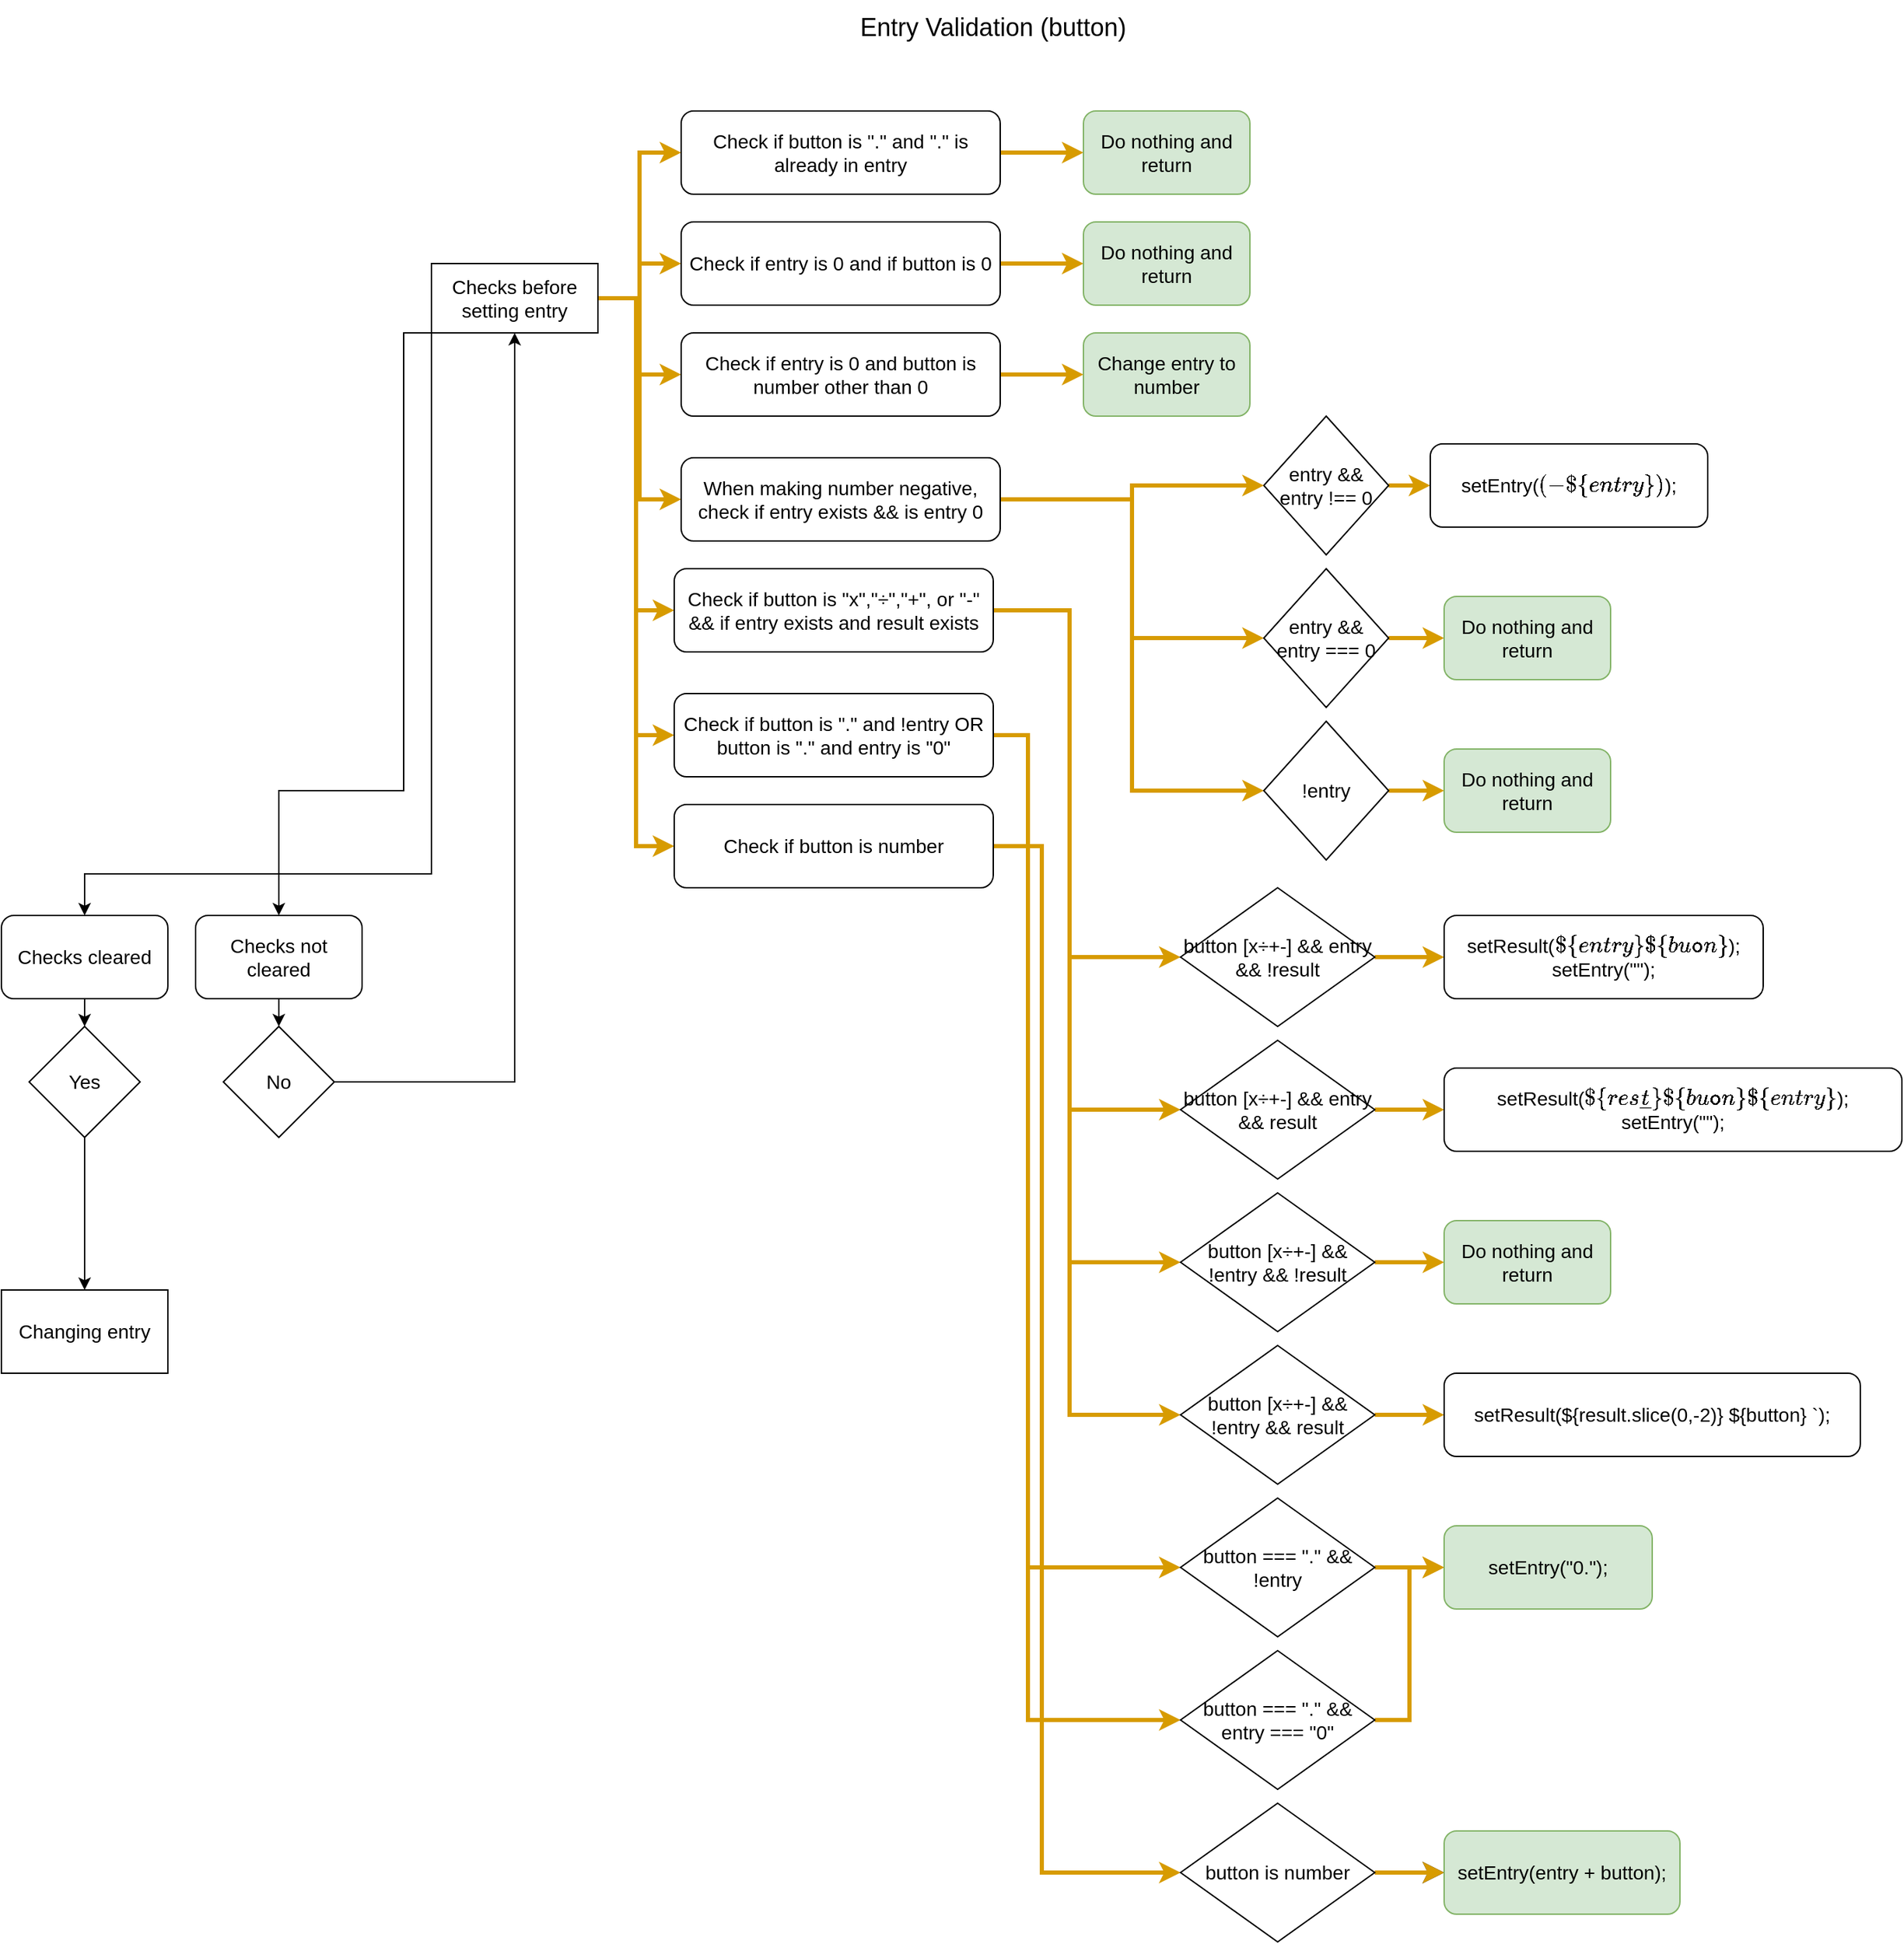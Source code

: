 <mxfile version="17.2.4" type="github">
  <diagram id="TZoMnfLU2BDx9-k30hga" name="Page-1">
    <mxGraphModel dx="2023" dy="682" grid="1" gridSize="10" guides="1" tooltips="1" connect="1" arrows="1" fold="1" page="1" pageScale="1" pageWidth="850" pageHeight="1100" math="0" shadow="0">
      <root>
        <mxCell id="0" />
        <mxCell id="1" parent="0" />
        <mxCell id="1ex6nhGH8Mem6hA5X4y0-2" value="Entry Validation (button)" style="text;html=1;strokeColor=none;fillColor=none;align=center;verticalAlign=middle;whiteSpace=wrap;rounded=0;fontSize=18;" vertex="1" parent="1">
          <mxGeometry x="325" y="40" width="200" height="40" as="geometry" />
        </mxCell>
        <mxCell id="1ex6nhGH8Mem6hA5X4y0-11" style="edgeStyle=orthogonalEdgeStyle;rounded=0;orthogonalLoop=1;jettySize=auto;html=1;exitX=1;exitY=0.5;exitDx=0;exitDy=0;entryX=0;entryY=0.5;entryDx=0;entryDy=0;fontSize=14;fillColor=#ffe6cc;strokeColor=#d79b00;strokeWidth=3;" edge="1" parent="1" source="1ex6nhGH8Mem6hA5X4y0-3" target="1ex6nhGH8Mem6hA5X4y0-8">
          <mxGeometry relative="1" as="geometry" />
        </mxCell>
        <mxCell id="1ex6nhGH8Mem6hA5X4y0-16" style="edgeStyle=orthogonalEdgeStyle;rounded=0;orthogonalLoop=1;jettySize=auto;html=1;exitX=1;exitY=0.5;exitDx=0;exitDy=0;entryX=0;entryY=0.5;entryDx=0;entryDy=0;fontSize=14;fillColor=#ffe6cc;strokeColor=#d79b00;strokeWidth=3;" edge="1" parent="1" source="1ex6nhGH8Mem6hA5X4y0-3" target="1ex6nhGH8Mem6hA5X4y0-15">
          <mxGeometry relative="1" as="geometry" />
        </mxCell>
        <mxCell id="1ex6nhGH8Mem6hA5X4y0-28" style="edgeStyle=orthogonalEdgeStyle;rounded=0;orthogonalLoop=1;jettySize=auto;html=1;exitX=1;exitY=0.5;exitDx=0;exitDy=0;entryX=0;entryY=0.5;entryDx=0;entryDy=0;fontSize=14;fillColor=#ffe6cc;strokeColor=#d79b00;strokeWidth=3;" edge="1" parent="1" source="1ex6nhGH8Mem6hA5X4y0-3" target="1ex6nhGH8Mem6hA5X4y0-27">
          <mxGeometry relative="1" as="geometry" />
        </mxCell>
        <mxCell id="1ex6nhGH8Mem6hA5X4y0-29" style="edgeStyle=orthogonalEdgeStyle;rounded=0;orthogonalLoop=1;jettySize=auto;html=1;exitX=1;exitY=0.5;exitDx=0;exitDy=0;entryX=0;entryY=0.5;entryDx=0;entryDy=0;fontSize=14;fillColor=#ffe6cc;strokeColor=#d79b00;strokeWidth=3;" edge="1" parent="1" source="1ex6nhGH8Mem6hA5X4y0-3" target="1ex6nhGH8Mem6hA5X4y0-26">
          <mxGeometry relative="1" as="geometry" />
        </mxCell>
        <mxCell id="1ex6nhGH8Mem6hA5X4y0-47" style="edgeStyle=orthogonalEdgeStyle;rounded=0;orthogonalLoop=1;jettySize=auto;html=1;entryX=0.5;entryY=0;entryDx=0;entryDy=0;fontSize=14;" edge="1" parent="1" source="1ex6nhGH8Mem6hA5X4y0-3" target="1ex6nhGH8Mem6hA5X4y0-45">
          <mxGeometry relative="1" as="geometry">
            <Array as="points">
              <mxPoint x="20" y="670" />
              <mxPoint x="-230" y="670" />
            </Array>
          </mxGeometry>
        </mxCell>
        <mxCell id="1ex6nhGH8Mem6hA5X4y0-48" style="edgeStyle=orthogonalEdgeStyle;rounded=0;orthogonalLoop=1;jettySize=auto;html=1;exitX=0.5;exitY=1;exitDx=0;exitDy=0;entryX=0.5;entryY=0;entryDx=0;entryDy=0;fontSize=14;" edge="1" parent="1" source="1ex6nhGH8Mem6hA5X4y0-3" target="1ex6nhGH8Mem6hA5X4y0-46">
          <mxGeometry relative="1" as="geometry">
            <Array as="points">
              <mxPoint y="280" />
              <mxPoint y="610" />
              <mxPoint x="-90" y="610" />
            </Array>
          </mxGeometry>
        </mxCell>
        <mxCell id="1ex6nhGH8Mem6hA5X4y0-60" style="edgeStyle=orthogonalEdgeStyle;rounded=0;orthogonalLoop=1;jettySize=auto;html=1;exitX=1;exitY=0.5;exitDx=0;exitDy=0;entryX=0;entryY=0.5;entryDx=0;entryDy=0;fontSize=14;strokeWidth=3;fillColor=#ffe6cc;strokeColor=#d79b00;" edge="1" parent="1" source="1ex6nhGH8Mem6hA5X4y0-3" target="1ex6nhGH8Mem6hA5X4y0-58">
          <mxGeometry relative="1" as="geometry" />
        </mxCell>
        <mxCell id="1ex6nhGH8Mem6hA5X4y0-87" style="edgeStyle=orthogonalEdgeStyle;rounded=0;orthogonalLoop=1;jettySize=auto;html=1;exitX=1;exitY=0.5;exitDx=0;exitDy=0;entryX=0;entryY=0.5;entryDx=0;entryDy=0;fontSize=14;strokeWidth=3;fillColor=#ffe6cc;strokeColor=#d79b00;" edge="1" parent="1" source="1ex6nhGH8Mem6hA5X4y0-3" target="1ex6nhGH8Mem6hA5X4y0-83">
          <mxGeometry relative="1" as="geometry" />
        </mxCell>
        <mxCell id="1ex6nhGH8Mem6hA5X4y0-91" style="edgeStyle=orthogonalEdgeStyle;rounded=0;orthogonalLoop=1;jettySize=auto;html=1;exitX=1;exitY=0.5;exitDx=0;exitDy=0;entryX=0;entryY=0.5;entryDx=0;entryDy=0;fontSize=14;strokeWidth=3;fillColor=#ffe6cc;strokeColor=#d79b00;" edge="1" parent="1" source="1ex6nhGH8Mem6hA5X4y0-3" target="1ex6nhGH8Mem6hA5X4y0-90">
          <mxGeometry relative="1" as="geometry" />
        </mxCell>
        <mxCell id="1ex6nhGH8Mem6hA5X4y0-3" value="Checks before setting entry" style="rounded=0;whiteSpace=wrap;html=1;fontSize=14;" vertex="1" parent="1">
          <mxGeometry x="20" y="230" width="120" height="50" as="geometry" />
        </mxCell>
        <mxCell id="1ex6nhGH8Mem6hA5X4y0-20" style="edgeStyle=orthogonalEdgeStyle;rounded=0;orthogonalLoop=1;jettySize=auto;html=1;exitX=1;exitY=0.5;exitDx=0;exitDy=0;entryX=0;entryY=0.5;entryDx=0;entryDy=0;fontSize=14;fillColor=#ffe6cc;strokeColor=#d79b00;strokeWidth=3;" edge="1" parent="1" source="1ex6nhGH8Mem6hA5X4y0-8" target="1ex6nhGH8Mem6hA5X4y0-19">
          <mxGeometry relative="1" as="geometry" />
        </mxCell>
        <mxCell id="1ex6nhGH8Mem6hA5X4y0-8" value="Check if entry is 0 and if button is 0" style="rounded=1;whiteSpace=wrap;html=1;fontSize=14;" vertex="1" parent="1">
          <mxGeometry x="200" y="200" width="230" height="60" as="geometry" />
        </mxCell>
        <mxCell id="1ex6nhGH8Mem6hA5X4y0-18" value="" style="edgeStyle=orthogonalEdgeStyle;rounded=0;orthogonalLoop=1;jettySize=auto;html=1;fontSize=14;fillColor=#ffe6cc;strokeColor=#d79b00;strokeWidth=3;" edge="1" parent="1" source="1ex6nhGH8Mem6hA5X4y0-15" target="1ex6nhGH8Mem6hA5X4y0-17">
          <mxGeometry relative="1" as="geometry" />
        </mxCell>
        <mxCell id="1ex6nhGH8Mem6hA5X4y0-15" value="Check if button is &quot;.&quot; and &quot;.&quot; is already in entry" style="rounded=1;whiteSpace=wrap;html=1;fontSize=14;" vertex="1" parent="1">
          <mxGeometry x="200" y="120" width="230" height="60" as="geometry" />
        </mxCell>
        <mxCell id="1ex6nhGH8Mem6hA5X4y0-17" value="Do nothing and return" style="rounded=1;whiteSpace=wrap;html=1;fontSize=14;fillColor=#d5e8d4;strokeColor=#82b366;" vertex="1" parent="1">
          <mxGeometry x="490" y="120" width="120" height="60" as="geometry" />
        </mxCell>
        <mxCell id="1ex6nhGH8Mem6hA5X4y0-19" value="Do nothing and return" style="rounded=1;whiteSpace=wrap;html=1;fontSize=14;fillColor=#d5e8d4;strokeColor=#82b366;" vertex="1" parent="1">
          <mxGeometry x="490" y="200" width="120" height="60" as="geometry" />
        </mxCell>
        <mxCell id="1ex6nhGH8Mem6hA5X4y0-21" value="Change entry to number" style="rounded=1;whiteSpace=wrap;html=1;fontSize=14;fillColor=#d5e8d4;strokeColor=#82b366;" vertex="1" parent="1">
          <mxGeometry x="490" y="280" width="120" height="60" as="geometry" />
        </mxCell>
        <mxCell id="1ex6nhGH8Mem6hA5X4y0-36" style="edgeStyle=orthogonalEdgeStyle;rounded=0;orthogonalLoop=1;jettySize=auto;html=1;exitX=1;exitY=0.5;exitDx=0;exitDy=0;entryX=0;entryY=0.5;entryDx=0;entryDy=0;fontSize=14;fillColor=#ffe6cc;strokeColor=#d79b00;strokeWidth=3;" edge="1" parent="1" source="1ex6nhGH8Mem6hA5X4y0-24" target="1ex6nhGH8Mem6hA5X4y0-35">
          <mxGeometry relative="1" as="geometry" />
        </mxCell>
        <mxCell id="1ex6nhGH8Mem6hA5X4y0-24" value="entry &amp;amp;&amp;amp; entry !== 0" style="rhombus;whiteSpace=wrap;html=1;fontSize=14;" vertex="1" parent="1">
          <mxGeometry x="620" y="340" width="90" height="100" as="geometry" />
        </mxCell>
        <mxCell id="1ex6nhGH8Mem6hA5X4y0-31" style="edgeStyle=orthogonalEdgeStyle;rounded=0;orthogonalLoop=1;jettySize=auto;html=1;exitX=1;exitY=0.5;exitDx=0;exitDy=0;entryX=0;entryY=0.5;entryDx=0;entryDy=0;fontSize=14;fillColor=#ffe6cc;strokeColor=#d79b00;strokeWidth=3;" edge="1" parent="1" source="1ex6nhGH8Mem6hA5X4y0-26" target="1ex6nhGH8Mem6hA5X4y0-24">
          <mxGeometry relative="1" as="geometry" />
        </mxCell>
        <mxCell id="1ex6nhGH8Mem6hA5X4y0-34" style="edgeStyle=orthogonalEdgeStyle;rounded=0;orthogonalLoop=1;jettySize=auto;html=1;exitX=1;exitY=0.5;exitDx=0;exitDy=0;entryX=0;entryY=0.5;entryDx=0;entryDy=0;fontSize=14;fillColor=#ffe6cc;strokeColor=#d79b00;strokeWidth=3;" edge="1" parent="1" source="1ex6nhGH8Mem6hA5X4y0-26" target="1ex6nhGH8Mem6hA5X4y0-33">
          <mxGeometry relative="1" as="geometry" />
        </mxCell>
        <mxCell id="1ex6nhGH8Mem6hA5X4y0-43" style="edgeStyle=orthogonalEdgeStyle;rounded=0;orthogonalLoop=1;jettySize=auto;html=1;exitX=1;exitY=0.5;exitDx=0;exitDy=0;entryX=0;entryY=0.5;entryDx=0;entryDy=0;fontSize=14;fillColor=#ffe6cc;strokeColor=#d79b00;strokeWidth=3;" edge="1" parent="1" source="1ex6nhGH8Mem6hA5X4y0-26" target="1ex6nhGH8Mem6hA5X4y0-40">
          <mxGeometry relative="1" as="geometry" />
        </mxCell>
        <mxCell id="1ex6nhGH8Mem6hA5X4y0-26" value="When making number negative, check if entry exists &amp;amp;&amp;amp; is entry 0" style="rounded=1;whiteSpace=wrap;html=1;fontSize=14;" vertex="1" parent="1">
          <mxGeometry x="200" y="370" width="230" height="60" as="geometry" />
        </mxCell>
        <mxCell id="1ex6nhGH8Mem6hA5X4y0-30" style="edgeStyle=orthogonalEdgeStyle;rounded=0;orthogonalLoop=1;jettySize=auto;html=1;exitX=1;exitY=0.5;exitDx=0;exitDy=0;fontSize=14;fillColor=#ffe6cc;strokeColor=#d79b00;strokeWidth=3;" edge="1" parent="1" source="1ex6nhGH8Mem6hA5X4y0-27" target="1ex6nhGH8Mem6hA5X4y0-21">
          <mxGeometry relative="1" as="geometry" />
        </mxCell>
        <mxCell id="1ex6nhGH8Mem6hA5X4y0-27" value="Check if entry is 0 and button is number other than 0" style="rounded=1;whiteSpace=wrap;html=1;fontSize=14;" vertex="1" parent="1">
          <mxGeometry x="200" y="280" width="230" height="60" as="geometry" />
        </mxCell>
        <mxCell id="1ex6nhGH8Mem6hA5X4y0-39" style="edgeStyle=orthogonalEdgeStyle;rounded=0;orthogonalLoop=1;jettySize=auto;html=1;exitX=1;exitY=0.5;exitDx=0;exitDy=0;fontSize=14;fillColor=#ffe6cc;strokeColor=#d79b00;strokeWidth=3;" edge="1" parent="1" source="1ex6nhGH8Mem6hA5X4y0-33" target="1ex6nhGH8Mem6hA5X4y0-38">
          <mxGeometry relative="1" as="geometry" />
        </mxCell>
        <mxCell id="1ex6nhGH8Mem6hA5X4y0-33" value="entry &amp;amp;&amp;amp; entry === 0" style="rhombus;whiteSpace=wrap;html=1;fontSize=14;" vertex="1" parent="1">
          <mxGeometry x="620" y="450" width="90" height="100" as="geometry" />
        </mxCell>
        <mxCell id="1ex6nhGH8Mem6hA5X4y0-35" value="setEntry(`(-${entry})`);" style="rounded=1;whiteSpace=wrap;html=1;fontSize=14;" vertex="1" parent="1">
          <mxGeometry x="740" y="360" width="200" height="60" as="geometry" />
        </mxCell>
        <mxCell id="1ex6nhGH8Mem6hA5X4y0-38" value="Do nothing and return" style="rounded=1;whiteSpace=wrap;html=1;fontSize=14;fillColor=#d5e8d4;strokeColor=#82b366;" vertex="1" parent="1">
          <mxGeometry x="750" y="470" width="120" height="60" as="geometry" />
        </mxCell>
        <mxCell id="1ex6nhGH8Mem6hA5X4y0-42" style="edgeStyle=orthogonalEdgeStyle;rounded=0;orthogonalLoop=1;jettySize=auto;html=1;exitX=1;exitY=0.5;exitDx=0;exitDy=0;entryX=0;entryY=0.5;entryDx=0;entryDy=0;fontSize=14;fillColor=#ffe6cc;strokeColor=#d79b00;strokeWidth=3;" edge="1" parent="1" source="1ex6nhGH8Mem6hA5X4y0-40" target="1ex6nhGH8Mem6hA5X4y0-41">
          <mxGeometry relative="1" as="geometry" />
        </mxCell>
        <mxCell id="1ex6nhGH8Mem6hA5X4y0-40" value="!entry" style="rhombus;whiteSpace=wrap;html=1;fontSize=14;" vertex="1" parent="1">
          <mxGeometry x="620" y="560" width="90" height="100" as="geometry" />
        </mxCell>
        <mxCell id="1ex6nhGH8Mem6hA5X4y0-41" value="Do nothing and return" style="rounded=1;whiteSpace=wrap;html=1;fontSize=14;fillColor=#d5e8d4;strokeColor=#82b366;" vertex="1" parent="1">
          <mxGeometry x="750" y="580" width="120" height="60" as="geometry" />
        </mxCell>
        <mxCell id="1ex6nhGH8Mem6hA5X4y0-51" style="edgeStyle=orthogonalEdgeStyle;rounded=0;orthogonalLoop=1;jettySize=auto;html=1;exitX=0.5;exitY=1;exitDx=0;exitDy=0;entryX=0.5;entryY=0;entryDx=0;entryDy=0;fontSize=14;" edge="1" parent="1" source="1ex6nhGH8Mem6hA5X4y0-45" target="1ex6nhGH8Mem6hA5X4y0-49">
          <mxGeometry relative="1" as="geometry" />
        </mxCell>
        <mxCell id="1ex6nhGH8Mem6hA5X4y0-45" value="Checks cleared" style="rounded=1;whiteSpace=wrap;html=1;fontSize=14;" vertex="1" parent="1">
          <mxGeometry x="-290" y="700" width="120" height="60" as="geometry" />
        </mxCell>
        <mxCell id="1ex6nhGH8Mem6hA5X4y0-52" style="edgeStyle=orthogonalEdgeStyle;rounded=0;orthogonalLoop=1;jettySize=auto;html=1;exitX=0.5;exitY=1;exitDx=0;exitDy=0;entryX=0.5;entryY=0;entryDx=0;entryDy=0;fontSize=14;" edge="1" parent="1" source="1ex6nhGH8Mem6hA5X4y0-46" target="1ex6nhGH8Mem6hA5X4y0-50">
          <mxGeometry relative="1" as="geometry" />
        </mxCell>
        <mxCell id="1ex6nhGH8Mem6hA5X4y0-46" value="Checks not cleared" style="rounded=1;whiteSpace=wrap;html=1;fontSize=14;" vertex="1" parent="1">
          <mxGeometry x="-150" y="700" width="120" height="60" as="geometry" />
        </mxCell>
        <mxCell id="1ex6nhGH8Mem6hA5X4y0-55" style="edgeStyle=orthogonalEdgeStyle;rounded=0;orthogonalLoop=1;jettySize=auto;html=1;exitX=0.5;exitY=1;exitDx=0;exitDy=0;entryX=0.5;entryY=0;entryDx=0;entryDy=0;fontSize=14;" edge="1" parent="1" source="1ex6nhGH8Mem6hA5X4y0-49" target="1ex6nhGH8Mem6hA5X4y0-54">
          <mxGeometry relative="1" as="geometry" />
        </mxCell>
        <mxCell id="1ex6nhGH8Mem6hA5X4y0-49" value="Yes" style="rhombus;whiteSpace=wrap;html=1;fontSize=14;" vertex="1" parent="1">
          <mxGeometry x="-270" y="780" width="80" height="80" as="geometry" />
        </mxCell>
        <mxCell id="1ex6nhGH8Mem6hA5X4y0-78" style="edgeStyle=orthogonalEdgeStyle;rounded=0;orthogonalLoop=1;jettySize=auto;html=1;exitX=1;exitY=0.5;exitDx=0;exitDy=0;entryX=0.5;entryY=1;entryDx=0;entryDy=0;fontSize=14;strokeWidth=1;" edge="1" parent="1" source="1ex6nhGH8Mem6hA5X4y0-50" target="1ex6nhGH8Mem6hA5X4y0-3">
          <mxGeometry relative="1" as="geometry" />
        </mxCell>
        <mxCell id="1ex6nhGH8Mem6hA5X4y0-50" value="No" style="rhombus;whiteSpace=wrap;html=1;fontSize=14;" vertex="1" parent="1">
          <mxGeometry x="-130" y="780" width="80" height="80" as="geometry" />
        </mxCell>
        <mxCell id="1ex6nhGH8Mem6hA5X4y0-54" value="Changing entry" style="rounded=0;whiteSpace=wrap;html=1;fontSize=14;" vertex="1" parent="1">
          <mxGeometry x="-290" y="970" width="120" height="60" as="geometry" />
        </mxCell>
        <mxCell id="1ex6nhGH8Mem6hA5X4y0-67" style="edgeStyle=orthogonalEdgeStyle;rounded=0;orthogonalLoop=1;jettySize=auto;html=1;exitX=1;exitY=0.5;exitDx=0;exitDy=0;entryX=0;entryY=0.5;entryDx=0;entryDy=0;fontSize=14;strokeWidth=3;fillColor=#ffe6cc;strokeColor=#d79b00;" edge="1" parent="1" source="1ex6nhGH8Mem6hA5X4y0-58" target="1ex6nhGH8Mem6hA5X4y0-61">
          <mxGeometry relative="1" as="geometry">
            <Array as="points">
              <mxPoint x="480" y="480" />
              <mxPoint x="480" y="730" />
            </Array>
          </mxGeometry>
        </mxCell>
        <mxCell id="1ex6nhGH8Mem6hA5X4y0-68" style="edgeStyle=orthogonalEdgeStyle;rounded=0;orthogonalLoop=1;jettySize=auto;html=1;exitX=1;exitY=0.5;exitDx=0;exitDy=0;entryX=0;entryY=0.5;entryDx=0;entryDy=0;fontSize=14;strokeWidth=3;fillColor=#ffe6cc;strokeColor=#d79b00;" edge="1" parent="1" source="1ex6nhGH8Mem6hA5X4y0-58" target="1ex6nhGH8Mem6hA5X4y0-63">
          <mxGeometry relative="1" as="geometry">
            <Array as="points">
              <mxPoint x="480" y="480" />
              <mxPoint x="480" y="840" />
            </Array>
          </mxGeometry>
        </mxCell>
        <mxCell id="1ex6nhGH8Mem6hA5X4y0-73" style="edgeStyle=orthogonalEdgeStyle;rounded=0;orthogonalLoop=1;jettySize=auto;html=1;exitX=1;exitY=0.5;exitDx=0;exitDy=0;entryX=0;entryY=0.5;entryDx=0;entryDy=0;fontSize=14;strokeWidth=3;fillColor=#ffe6cc;strokeColor=#d79b00;" edge="1" parent="1" source="1ex6nhGH8Mem6hA5X4y0-58" target="1ex6nhGH8Mem6hA5X4y0-70">
          <mxGeometry relative="1" as="geometry">
            <Array as="points">
              <mxPoint x="480" y="480" />
              <mxPoint x="480" y="950" />
            </Array>
          </mxGeometry>
        </mxCell>
        <mxCell id="1ex6nhGH8Mem6hA5X4y0-76" style="edgeStyle=orthogonalEdgeStyle;rounded=0;orthogonalLoop=1;jettySize=auto;html=1;exitX=1;exitY=0.5;exitDx=0;exitDy=0;entryX=0;entryY=0.5;entryDx=0;entryDy=0;fontSize=14;strokeWidth=3;fillColor=#ffe6cc;strokeColor=#d79b00;" edge="1" parent="1" source="1ex6nhGH8Mem6hA5X4y0-58" target="1ex6nhGH8Mem6hA5X4y0-74">
          <mxGeometry relative="1" as="geometry">
            <Array as="points">
              <mxPoint x="480" y="480" />
              <mxPoint x="480" y="1060" />
            </Array>
          </mxGeometry>
        </mxCell>
        <mxCell id="1ex6nhGH8Mem6hA5X4y0-58" value="Check if button is &quot;x&quot;,&quot;÷&quot;,&quot;+&quot;, or &quot;-&quot; &amp;amp;&amp;amp; if entry exists and result exists" style="rounded=1;whiteSpace=wrap;html=1;fontSize=14;" vertex="1" parent="1">
          <mxGeometry x="195" y="450" width="230" height="60" as="geometry" />
        </mxCell>
        <mxCell id="1ex6nhGH8Mem6hA5X4y0-79" style="edgeStyle=orthogonalEdgeStyle;rounded=0;orthogonalLoop=1;jettySize=auto;html=1;exitX=1;exitY=0.5;exitDx=0;exitDy=0;entryX=0;entryY=0.5;entryDx=0;entryDy=0;fontSize=14;strokeWidth=3;fillColor=#ffe6cc;strokeColor=#d79b00;" edge="1" parent="1" source="1ex6nhGH8Mem6hA5X4y0-61" target="1ex6nhGH8Mem6hA5X4y0-62">
          <mxGeometry relative="1" as="geometry" />
        </mxCell>
        <mxCell id="1ex6nhGH8Mem6hA5X4y0-61" value="button [x÷+-] &amp;amp;&amp;amp; entry &amp;amp;&amp;amp; !result" style="rhombus;whiteSpace=wrap;html=1;fontSize=14;" vertex="1" parent="1">
          <mxGeometry x="560" y="680" width="140" height="100" as="geometry" />
        </mxCell>
        <mxCell id="1ex6nhGH8Mem6hA5X4y0-62" value="setResult(`${entry} ${button} `);&lt;br&gt;setEntry(&quot;&quot;);" style="rounded=1;whiteSpace=wrap;html=1;fontSize=14;" vertex="1" parent="1">
          <mxGeometry x="750" y="700" width="230" height="60" as="geometry" />
        </mxCell>
        <mxCell id="1ex6nhGH8Mem6hA5X4y0-80" style="edgeStyle=orthogonalEdgeStyle;rounded=0;orthogonalLoop=1;jettySize=auto;html=1;exitX=1;exitY=0.5;exitDx=0;exitDy=0;entryX=0;entryY=0.5;entryDx=0;entryDy=0;fontSize=14;strokeWidth=3;fillColor=#ffe6cc;strokeColor=#d79b00;" edge="1" parent="1" source="1ex6nhGH8Mem6hA5X4y0-63" target="1ex6nhGH8Mem6hA5X4y0-64">
          <mxGeometry relative="1" as="geometry" />
        </mxCell>
        <mxCell id="1ex6nhGH8Mem6hA5X4y0-63" value="button [x÷+-] &amp;amp;&amp;amp; entry &amp;amp;&amp;amp; result" style="rhombus;whiteSpace=wrap;html=1;fontSize=14;" vertex="1" parent="1">
          <mxGeometry x="560" y="790" width="140" height="100" as="geometry" />
        </mxCell>
        <mxCell id="1ex6nhGH8Mem6hA5X4y0-64" value="setResult(`${result} ${button} ${entry} `);&lt;br&gt;setEntry(&quot;&quot;);" style="rounded=1;whiteSpace=wrap;html=1;fontSize=14;" vertex="1" parent="1">
          <mxGeometry x="750" y="810" width="330" height="60" as="geometry" />
        </mxCell>
        <mxCell id="1ex6nhGH8Mem6hA5X4y0-81" style="edgeStyle=orthogonalEdgeStyle;rounded=0;orthogonalLoop=1;jettySize=auto;html=1;exitX=1;exitY=0.5;exitDx=0;exitDy=0;entryX=0;entryY=0.5;entryDx=0;entryDy=0;fontSize=14;strokeWidth=3;fillColor=#ffe6cc;strokeColor=#d79b00;" edge="1" parent="1" source="1ex6nhGH8Mem6hA5X4y0-70" target="1ex6nhGH8Mem6hA5X4y0-71">
          <mxGeometry relative="1" as="geometry" />
        </mxCell>
        <mxCell id="1ex6nhGH8Mem6hA5X4y0-70" value="button [x÷+-] &amp;amp;&amp;amp; !entry &amp;amp;&amp;amp; !result" style="rhombus;whiteSpace=wrap;html=1;fontSize=14;" vertex="1" parent="1">
          <mxGeometry x="560" y="900" width="140" height="100" as="geometry" />
        </mxCell>
        <mxCell id="1ex6nhGH8Mem6hA5X4y0-71" value="Do nothing and return" style="rounded=1;whiteSpace=wrap;html=1;fontSize=14;fillColor=#d5e8d4;strokeColor=#82b366;" vertex="1" parent="1">
          <mxGeometry x="750" y="920" width="120" height="60" as="geometry" />
        </mxCell>
        <mxCell id="1ex6nhGH8Mem6hA5X4y0-82" style="edgeStyle=orthogonalEdgeStyle;rounded=0;orthogonalLoop=1;jettySize=auto;html=1;exitX=1;exitY=0.5;exitDx=0;exitDy=0;entryX=0;entryY=0.5;entryDx=0;entryDy=0;fontSize=14;strokeWidth=3;fillColor=#ffe6cc;strokeColor=#d79b00;" edge="1" parent="1" source="1ex6nhGH8Mem6hA5X4y0-74" target="1ex6nhGH8Mem6hA5X4y0-75">
          <mxGeometry relative="1" as="geometry" />
        </mxCell>
        <mxCell id="1ex6nhGH8Mem6hA5X4y0-74" value="button [x÷+-] &amp;amp;&amp;amp; !entry &amp;amp;&amp;amp; result" style="rhombus;whiteSpace=wrap;html=1;fontSize=14;" vertex="1" parent="1">
          <mxGeometry x="560" y="1010" width="140" height="100" as="geometry" />
        </mxCell>
        <mxCell id="1ex6nhGH8Mem6hA5X4y0-75" value="setResult(${result.slice(0,-2)} ${button} `);" style="rounded=1;whiteSpace=wrap;html=1;fontSize=14;" vertex="1" parent="1">
          <mxGeometry x="750" y="1030" width="300" height="60" as="geometry" />
        </mxCell>
        <mxCell id="1ex6nhGH8Mem6hA5X4y0-88" style="edgeStyle=orthogonalEdgeStyle;rounded=0;orthogonalLoop=1;jettySize=auto;html=1;exitX=1;exitY=0.5;exitDx=0;exitDy=0;entryX=0;entryY=0.5;entryDx=0;entryDy=0;fontSize=14;strokeWidth=3;fillColor=#ffe6cc;strokeColor=#d79b00;" edge="1" parent="1" source="1ex6nhGH8Mem6hA5X4y0-83" target="1ex6nhGH8Mem6hA5X4y0-84">
          <mxGeometry relative="1" as="geometry">
            <Array as="points">
              <mxPoint x="450" y="570" />
              <mxPoint x="450" y="1170" />
            </Array>
          </mxGeometry>
        </mxCell>
        <mxCell id="1ex6nhGH8Mem6hA5X4y0-99" style="edgeStyle=orthogonalEdgeStyle;rounded=0;orthogonalLoop=1;jettySize=auto;html=1;exitX=1;exitY=0.5;exitDx=0;exitDy=0;entryX=0;entryY=0.5;entryDx=0;entryDy=0;fontSize=14;strokeWidth=3;fillColor=#ffe6cc;strokeColor=#d79b00;" edge="1" parent="1" source="1ex6nhGH8Mem6hA5X4y0-83" target="1ex6nhGH8Mem6hA5X4y0-97">
          <mxGeometry relative="1" as="geometry">
            <Array as="points">
              <mxPoint x="450" y="570" />
              <mxPoint x="450" y="1280" />
            </Array>
          </mxGeometry>
        </mxCell>
        <mxCell id="1ex6nhGH8Mem6hA5X4y0-83" value="Check if button is &quot;.&quot; and !entry OR button is &quot;.&quot; and entry is &quot;0&quot;" style="rounded=1;whiteSpace=wrap;html=1;fontSize=14;" vertex="1" parent="1">
          <mxGeometry x="195" y="540" width="230" height="60" as="geometry" />
        </mxCell>
        <mxCell id="1ex6nhGH8Mem6hA5X4y0-89" style="edgeStyle=orthogonalEdgeStyle;rounded=0;orthogonalLoop=1;jettySize=auto;html=1;exitX=1;exitY=0.5;exitDx=0;exitDy=0;entryX=0;entryY=0.5;entryDx=0;entryDy=0;fontSize=14;strokeWidth=3;fillColor=#ffe6cc;strokeColor=#d79b00;" edge="1" parent="1" source="1ex6nhGH8Mem6hA5X4y0-84" target="1ex6nhGH8Mem6hA5X4y0-85">
          <mxGeometry relative="1" as="geometry" />
        </mxCell>
        <mxCell id="1ex6nhGH8Mem6hA5X4y0-84" value="button === &quot;.&quot; &amp;amp;&amp;amp; !entry" style="rhombus;whiteSpace=wrap;html=1;fontSize=14;" vertex="1" parent="1">
          <mxGeometry x="560" y="1120" width="140" height="100" as="geometry" />
        </mxCell>
        <mxCell id="1ex6nhGH8Mem6hA5X4y0-85" value="setEntry(&quot;0.&quot;);" style="rounded=1;whiteSpace=wrap;html=1;fontSize=14;fillColor=#d5e8d4;strokeColor=#82b366;" vertex="1" parent="1">
          <mxGeometry x="750" y="1140" width="150" height="60" as="geometry" />
        </mxCell>
        <mxCell id="1ex6nhGH8Mem6hA5X4y0-92" style="edgeStyle=orthogonalEdgeStyle;rounded=0;orthogonalLoop=1;jettySize=auto;html=1;exitX=1;exitY=0.5;exitDx=0;exitDy=0;fontSize=14;strokeWidth=3;entryX=0;entryY=0.5;entryDx=0;entryDy=0;fillColor=#ffe6cc;strokeColor=#d79b00;" edge="1" parent="1" source="1ex6nhGH8Mem6hA5X4y0-90" target="1ex6nhGH8Mem6hA5X4y0-93">
          <mxGeometry relative="1" as="geometry">
            <mxPoint x="480" y="1360.8" as="targetPoint" />
            <Array as="points">
              <mxPoint x="460" y="650" />
              <mxPoint x="460" y="1390" />
            </Array>
          </mxGeometry>
        </mxCell>
        <mxCell id="1ex6nhGH8Mem6hA5X4y0-90" value="Check if button is number" style="rounded=1;whiteSpace=wrap;html=1;fontSize=14;" vertex="1" parent="1">
          <mxGeometry x="195" y="620" width="230" height="60" as="geometry" />
        </mxCell>
        <mxCell id="1ex6nhGH8Mem6hA5X4y0-94" style="edgeStyle=orthogonalEdgeStyle;rounded=0;orthogonalLoop=1;jettySize=auto;html=1;exitX=1;exitY=0.5;exitDx=0;exitDy=0;fontSize=14;strokeWidth=3;entryX=0;entryY=0.5;entryDx=0;entryDy=0;" edge="1" parent="1" source="1ex6nhGH8Mem6hA5X4y0-93" target="1ex6nhGH8Mem6hA5X4y0-95">
          <mxGeometry relative="1" as="geometry">
            <mxPoint x="730" y="1420" as="targetPoint" />
          </mxGeometry>
        </mxCell>
        <mxCell id="1ex6nhGH8Mem6hA5X4y0-96" value="" style="edgeStyle=orthogonalEdgeStyle;rounded=0;orthogonalLoop=1;jettySize=auto;html=1;fontSize=14;strokeWidth=3;fillColor=#ffe6cc;strokeColor=#d79b00;" edge="1" parent="1" source="1ex6nhGH8Mem6hA5X4y0-93" target="1ex6nhGH8Mem6hA5X4y0-95">
          <mxGeometry relative="1" as="geometry" />
        </mxCell>
        <mxCell id="1ex6nhGH8Mem6hA5X4y0-93" value="button is number" style="rhombus;whiteSpace=wrap;html=1;fontSize=14;" vertex="1" parent="1">
          <mxGeometry x="560" y="1340" width="140" height="100" as="geometry" />
        </mxCell>
        <mxCell id="1ex6nhGH8Mem6hA5X4y0-95" value="setEntry(entry + button);" style="rounded=1;whiteSpace=wrap;html=1;fontSize=14;fillColor=#d5e8d4;strokeColor=#82b366;" vertex="1" parent="1">
          <mxGeometry x="750" y="1360" width="170" height="60" as="geometry" />
        </mxCell>
        <mxCell id="1ex6nhGH8Mem6hA5X4y0-100" style="edgeStyle=orthogonalEdgeStyle;rounded=0;orthogonalLoop=1;jettySize=auto;html=1;exitX=1;exitY=0.5;exitDx=0;exitDy=0;entryX=0;entryY=0.5;entryDx=0;entryDy=0;fontSize=14;strokeWidth=3;fillColor=#ffe6cc;strokeColor=#d79b00;" edge="1" parent="1" source="1ex6nhGH8Mem6hA5X4y0-97" target="1ex6nhGH8Mem6hA5X4y0-85">
          <mxGeometry relative="1" as="geometry" />
        </mxCell>
        <mxCell id="1ex6nhGH8Mem6hA5X4y0-97" value="button === &quot;.&quot; &amp;amp;&amp;amp; entry === &quot;0&quot;" style="rhombus;whiteSpace=wrap;html=1;fontSize=14;" vertex="1" parent="1">
          <mxGeometry x="560" y="1230" width="140" height="100" as="geometry" />
        </mxCell>
      </root>
    </mxGraphModel>
  </diagram>
</mxfile>
